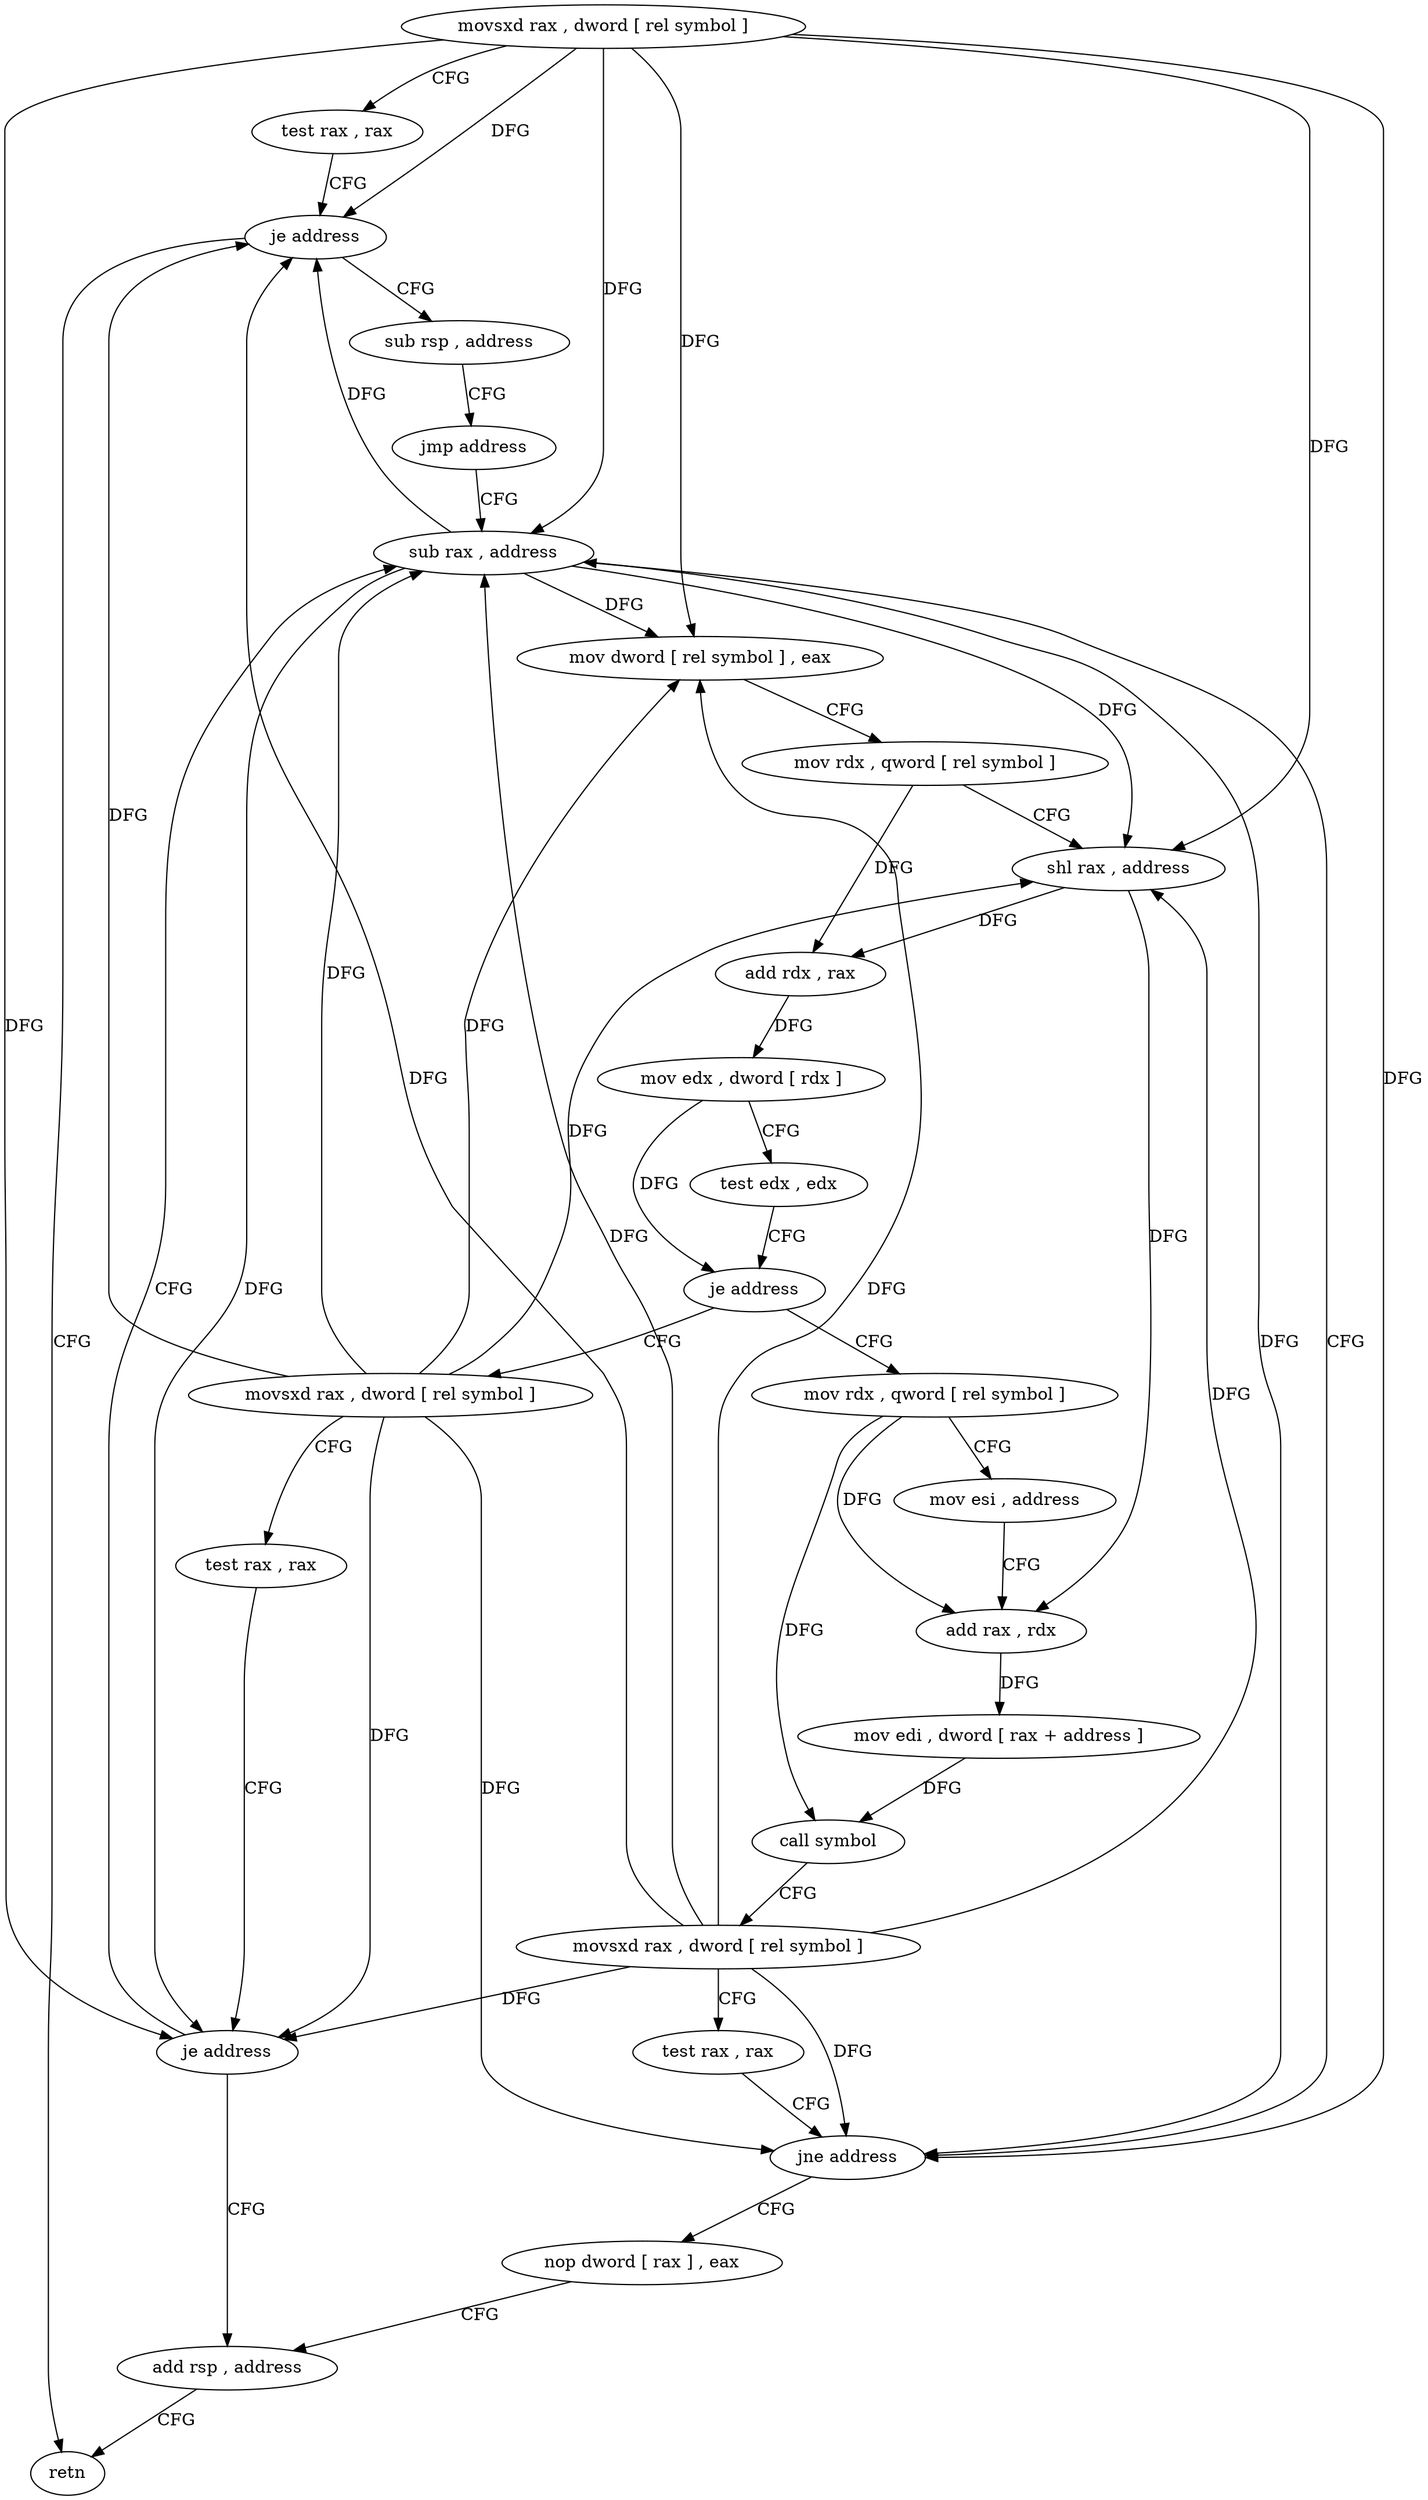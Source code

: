 digraph "func" {
"284704" [label = "movsxd rax , dword [ rel symbol ]" ]
"284711" [label = "test rax , rax" ]
"284714" [label = "je address" ]
"284812" [label = "retn" ]
"284716" [label = "sub rsp , address" ]
"284720" [label = "jmp address" ]
"284740" [label = "sub rax , address" ]
"284744" [label = "mov dword [ rel symbol ] , eax" ]
"284750" [label = "mov rdx , qword [ rel symbol ]" ]
"284757" [label = "shl rax , address" ]
"284761" [label = "add rdx , rax" ]
"284764" [label = "mov edx , dword [ rdx ]" ]
"284766" [label = "test edx , edx" ]
"284768" [label = "je address" ]
"284728" [label = "movsxd rax , dword [ rel symbol ]" ]
"284770" [label = "mov rdx , qword [ rel symbol ]" ]
"284735" [label = "test rax , rax" ]
"284738" [label = "je address" ]
"284808" [label = "add rsp , address" ]
"284777" [label = "mov esi , address" ]
"284782" [label = "add rax , rdx" ]
"284785" [label = "mov edi , dword [ rax + address ]" ]
"284788" [label = "call symbol" ]
"284793" [label = "movsxd rax , dword [ rel symbol ]" ]
"284800" [label = "test rax , rax" ]
"284803" [label = "jne address" ]
"284805" [label = "nop dword [ rax ] , eax" ]
"284704" -> "284711" [ label = "CFG" ]
"284704" -> "284714" [ label = "DFG" ]
"284704" -> "284740" [ label = "DFG" ]
"284704" -> "284744" [ label = "DFG" ]
"284704" -> "284757" [ label = "DFG" ]
"284704" -> "284738" [ label = "DFG" ]
"284704" -> "284803" [ label = "DFG" ]
"284711" -> "284714" [ label = "CFG" ]
"284714" -> "284812" [ label = "CFG" ]
"284714" -> "284716" [ label = "CFG" ]
"284716" -> "284720" [ label = "CFG" ]
"284720" -> "284740" [ label = "CFG" ]
"284740" -> "284744" [ label = "DFG" ]
"284740" -> "284714" [ label = "DFG" ]
"284740" -> "284757" [ label = "DFG" ]
"284740" -> "284738" [ label = "DFG" ]
"284740" -> "284803" [ label = "DFG" ]
"284744" -> "284750" [ label = "CFG" ]
"284750" -> "284757" [ label = "CFG" ]
"284750" -> "284761" [ label = "DFG" ]
"284757" -> "284761" [ label = "DFG" ]
"284757" -> "284782" [ label = "DFG" ]
"284761" -> "284764" [ label = "DFG" ]
"284764" -> "284766" [ label = "CFG" ]
"284764" -> "284768" [ label = "DFG" ]
"284766" -> "284768" [ label = "CFG" ]
"284768" -> "284728" [ label = "CFG" ]
"284768" -> "284770" [ label = "CFG" ]
"284728" -> "284735" [ label = "CFG" ]
"284728" -> "284714" [ label = "DFG" ]
"284728" -> "284740" [ label = "DFG" ]
"284728" -> "284744" [ label = "DFG" ]
"284728" -> "284757" [ label = "DFG" ]
"284728" -> "284738" [ label = "DFG" ]
"284728" -> "284803" [ label = "DFG" ]
"284770" -> "284777" [ label = "CFG" ]
"284770" -> "284782" [ label = "DFG" ]
"284770" -> "284788" [ label = "DFG" ]
"284735" -> "284738" [ label = "CFG" ]
"284738" -> "284808" [ label = "CFG" ]
"284738" -> "284740" [ label = "CFG" ]
"284808" -> "284812" [ label = "CFG" ]
"284777" -> "284782" [ label = "CFG" ]
"284782" -> "284785" [ label = "DFG" ]
"284785" -> "284788" [ label = "DFG" ]
"284788" -> "284793" [ label = "CFG" ]
"284793" -> "284800" [ label = "CFG" ]
"284793" -> "284714" [ label = "DFG" ]
"284793" -> "284740" [ label = "DFG" ]
"284793" -> "284744" [ label = "DFG" ]
"284793" -> "284757" [ label = "DFG" ]
"284793" -> "284738" [ label = "DFG" ]
"284793" -> "284803" [ label = "DFG" ]
"284800" -> "284803" [ label = "CFG" ]
"284803" -> "284740" [ label = "CFG" ]
"284803" -> "284805" [ label = "CFG" ]
"284805" -> "284808" [ label = "CFG" ]
}
